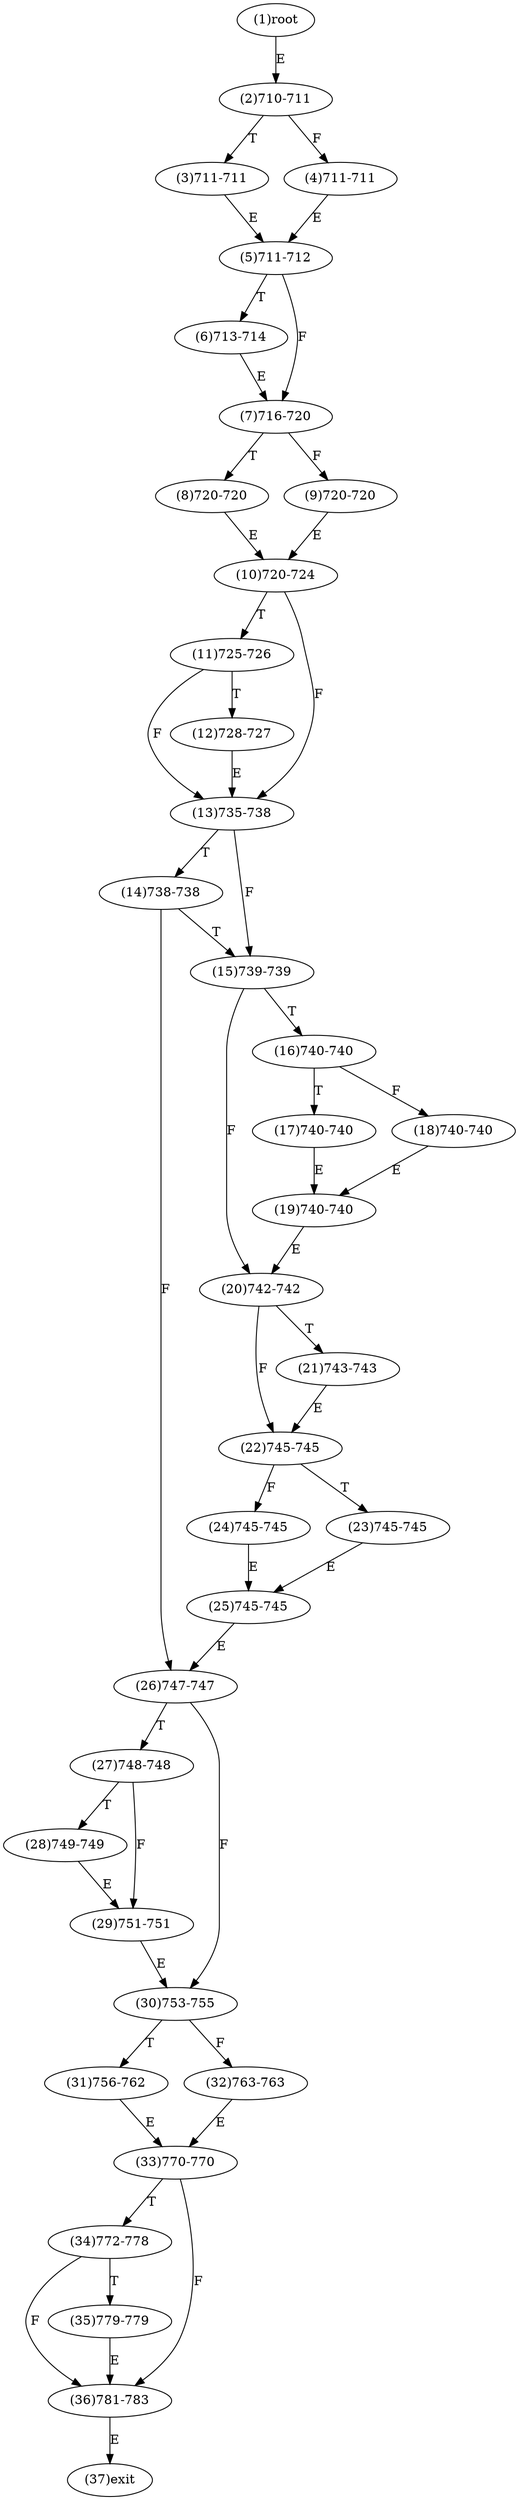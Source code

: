 digraph "" { 
1[ label="(1)root"];
2[ label="(2)710-711"];
3[ label="(3)711-711"];
4[ label="(4)711-711"];
5[ label="(5)711-712"];
6[ label="(6)713-714"];
7[ label="(7)716-720"];
8[ label="(8)720-720"];
9[ label="(9)720-720"];
10[ label="(10)720-724"];
11[ label="(11)725-726"];
12[ label="(12)728-727"];
13[ label="(13)735-738"];
14[ label="(14)738-738"];
15[ label="(15)739-739"];
17[ label="(17)740-740"];
16[ label="(16)740-740"];
19[ label="(19)740-740"];
18[ label="(18)740-740"];
21[ label="(21)743-743"];
20[ label="(20)742-742"];
23[ label="(23)745-745"];
22[ label="(22)745-745"];
25[ label="(25)745-745"];
24[ label="(24)745-745"];
27[ label="(27)748-748"];
26[ label="(26)747-747"];
29[ label="(29)751-751"];
28[ label="(28)749-749"];
31[ label="(31)756-762"];
30[ label="(30)753-755"];
34[ label="(34)772-778"];
35[ label="(35)779-779"];
32[ label="(32)763-763"];
33[ label="(33)770-770"];
36[ label="(36)781-783"];
37[ label="(37)exit"];
1->2[ label="E"];
2->4[ label="F"];
2->3[ label="T"];
3->5[ label="E"];
4->5[ label="E"];
5->7[ label="F"];
5->6[ label="T"];
6->7[ label="E"];
7->9[ label="F"];
7->8[ label="T"];
8->10[ label="E"];
9->10[ label="E"];
10->13[ label="F"];
10->11[ label="T"];
11->13[ label="F"];
11->12[ label="T"];
12->13[ label="E"];
13->15[ label="F"];
13->14[ label="T"];
14->26[ label="F"];
14->15[ label="T"];
15->20[ label="F"];
15->16[ label="T"];
16->18[ label="F"];
16->17[ label="T"];
17->19[ label="E"];
18->19[ label="E"];
19->20[ label="E"];
20->22[ label="F"];
20->21[ label="T"];
21->22[ label="E"];
22->24[ label="F"];
22->23[ label="T"];
23->25[ label="E"];
24->25[ label="E"];
25->26[ label="E"];
26->30[ label="F"];
26->27[ label="T"];
27->29[ label="F"];
27->28[ label="T"];
28->29[ label="E"];
29->30[ label="E"];
30->32[ label="F"];
30->31[ label="T"];
31->33[ label="E"];
32->33[ label="E"];
33->36[ label="F"];
33->34[ label="T"];
34->36[ label="F"];
34->35[ label="T"];
35->36[ label="E"];
36->37[ label="E"];
}